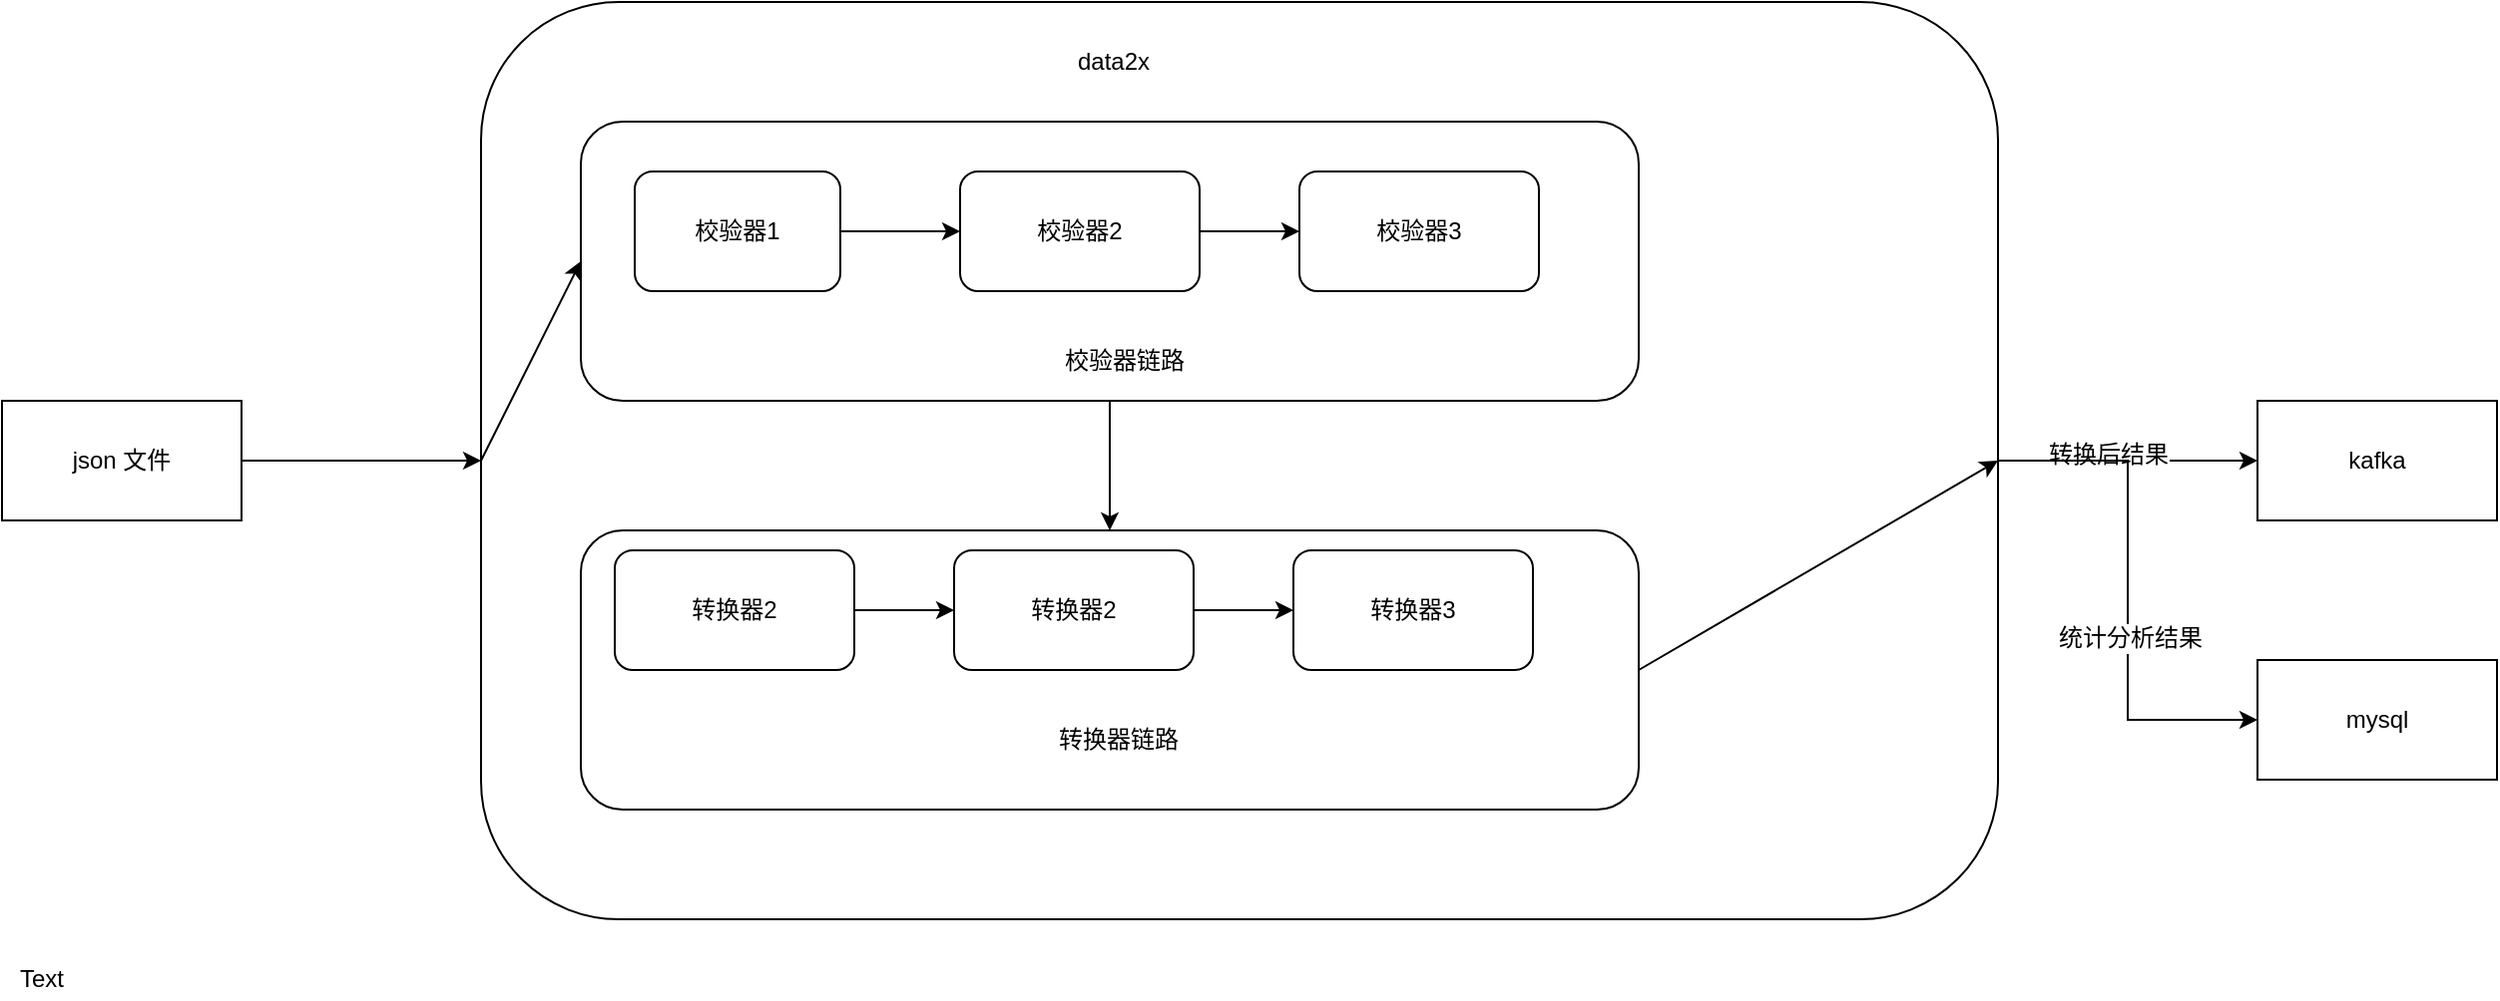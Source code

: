 <mxfile version="12.1.0" type="github" pages="1"><diagram id="au6HiNvWwsSPUJMfVJ_Z" name="第 1 页"><mxGraphModel dx="1408" dy="699" grid="1" gridSize="10" guides="1" tooltips="1" connect="1" arrows="1" fold="1" page="1" pageScale="1" pageWidth="827" pageHeight="1169" math="0" shadow="0"><root><mxCell id="0"/><mxCell id="1" parent="0"/><mxCell id="yQ0IrMMLRE9dR9wBPI8a-4" value="" style="edgeStyle=orthogonalEdgeStyle;rounded=0;orthogonalLoop=1;jettySize=auto;html=1;" parent="1" source="yQ0IrMMLRE9dR9wBPI8a-1" target="yQ0IrMMLRE9dR9wBPI8a-3" edge="1"><mxGeometry relative="1" as="geometry"/></mxCell><mxCell id="yQ0IrMMLRE9dR9wBPI8a-1" value="json&amp;nbsp;文件" style="rounded=0;whiteSpace=wrap;html=1;" parent="1" vertex="1"><mxGeometry x="10" y="410" width="120" height="60" as="geometry"/></mxCell><mxCell id="yQ0IrMMLRE9dR9wBPI8a-32" style="edgeStyle=orthogonalEdgeStyle;rounded=0;orthogonalLoop=1;jettySize=auto;html=1;" parent="1" source="yQ0IrMMLRE9dR9wBPI8a-3" target="yQ0IrMMLRE9dR9wBPI8a-31" edge="1"><mxGeometry relative="1" as="geometry"/></mxCell><mxCell id="yQ0IrMMLRE9dR9wBPI8a-38" value="转换后结果" style="text;html=1;resizable=0;points=[];align=center;verticalAlign=middle;labelBackgroundColor=#ffffff;" parent="yQ0IrMMLRE9dR9wBPI8a-32" vertex="1" connectable="0"><mxGeometry x="-0.154" y="3" relative="1" as="geometry"><mxPoint as="offset"/></mxGeometry></mxCell><mxCell id="yQ0IrMMLRE9dR9wBPI8a-39" style="edgeStyle=orthogonalEdgeStyle;rounded=0;orthogonalLoop=1;jettySize=auto;html=1;entryX=0;entryY=0.5;entryDx=0;entryDy=0;" parent="1" source="yQ0IrMMLRE9dR9wBPI8a-3" target="yQ0IrMMLRE9dR9wBPI8a-40" edge="1"><mxGeometry relative="1" as="geometry"><mxPoint x="1130" y="570" as="targetPoint"/></mxGeometry></mxCell><mxCell id="yQ0IrMMLRE9dR9wBPI8a-43" value="统计分析结果" style="text;html=1;resizable=0;points=[];align=center;verticalAlign=middle;labelBackgroundColor=#ffffff;" parent="yQ0IrMMLRE9dR9wBPI8a-39" vertex="1" connectable="0"><mxGeometry x="0.185" y="1" relative="1" as="geometry"><mxPoint as="offset"/></mxGeometry></mxCell><mxCell id="yQ0IrMMLRE9dR9wBPI8a-3" value="" style="rounded=1;whiteSpace=wrap;html=1;" parent="1" vertex="1"><mxGeometry x="250" y="210" width="760" height="460" as="geometry"/></mxCell><mxCell id="yQ0IrMMLRE9dR9wBPI8a-19" style="edgeStyle=orthogonalEdgeStyle;rounded=0;orthogonalLoop=1;jettySize=auto;html=1;entryX=0.5;entryY=0;entryDx=0;entryDy=0;" parent="1" source="yQ0IrMMLRE9dR9wBPI8a-5" target="yQ0IrMMLRE9dR9wBPI8a-12" edge="1"><mxGeometry relative="1" as="geometry"/></mxCell><mxCell id="yQ0IrMMLRE9dR9wBPI8a-5" value="" style="rounded=1;whiteSpace=wrap;html=1;" parent="1" vertex="1"><mxGeometry x="300" y="270" width="530" height="140" as="geometry"/></mxCell><mxCell id="cq2eB87vP5VEw5d2_S9s-2" style="edgeStyle=orthogonalEdgeStyle;rounded=0;orthogonalLoop=1;jettySize=auto;html=1;entryX=0;entryY=0.5;entryDx=0;entryDy=0;" edge="1" parent="1" source="yQ0IrMMLRE9dR9wBPI8a-6" target="yQ0IrMMLRE9dR9wBPI8a-7"><mxGeometry relative="1" as="geometry"/></mxCell><mxCell id="yQ0IrMMLRE9dR9wBPI8a-6" value="校验器1" style="rounded=1;whiteSpace=wrap;html=1;" parent="1" vertex="1"><mxGeometry x="327" y="295" width="103" height="60" as="geometry"/></mxCell><mxCell id="cq2eB87vP5VEw5d2_S9s-1" style="edgeStyle=orthogonalEdgeStyle;rounded=0;orthogonalLoop=1;jettySize=auto;html=1;" edge="1" parent="1" source="yQ0IrMMLRE9dR9wBPI8a-7" target="yQ0IrMMLRE9dR9wBPI8a-8"><mxGeometry relative="1" as="geometry"/></mxCell><mxCell id="yQ0IrMMLRE9dR9wBPI8a-7" value="&lt;span style=&quot;white-space: normal&quot;&gt;校验器2&lt;/span&gt;" style="rounded=1;whiteSpace=wrap;html=1;" parent="1" vertex="1"><mxGeometry x="490" y="295" width="120" height="60" as="geometry"/></mxCell><mxCell id="yQ0IrMMLRE9dR9wBPI8a-8" value="&lt;span style=&quot;white-space: normal&quot;&gt;校验器3&lt;/span&gt;" style="rounded=1;whiteSpace=wrap;html=1;" parent="1" vertex="1"><mxGeometry x="660" y="295" width="120" height="60" as="geometry"/></mxCell><mxCell id="yQ0IrMMLRE9dR9wBPI8a-9" value="Text" style="text;html=1;strokeColor=none;fillColor=none;align=center;verticalAlign=middle;whiteSpace=wrap;rounded=0;" parent="1" vertex="1"><mxGeometry x="10" y="690" width="40" height="20" as="geometry"/></mxCell><mxCell id="yQ0IrMMLRE9dR9wBPI8a-10" value="校验器链路" style="text;html=1;strokeColor=none;fillColor=none;align=center;verticalAlign=middle;whiteSpace=wrap;rounded=0;" parent="1" vertex="1"><mxGeometry x="525" y="380" width="95" height="20" as="geometry"/></mxCell><mxCell id="yQ0IrMMLRE9dR9wBPI8a-12" value="" style="rounded=1;whiteSpace=wrap;html=1;" parent="1" vertex="1"><mxGeometry x="300" y="475" width="530" height="140" as="geometry"/></mxCell><mxCell id="cq2eB87vP5VEw5d2_S9s-3" style="edgeStyle=orthogonalEdgeStyle;rounded=0;orthogonalLoop=1;jettySize=auto;html=1;entryX=0;entryY=0.5;entryDx=0;entryDy=0;" edge="1" parent="1" source="yQ0IrMMLRE9dR9wBPI8a-13" target="yQ0IrMMLRE9dR9wBPI8a-14"><mxGeometry relative="1" as="geometry"/></mxCell><mxCell id="yQ0IrMMLRE9dR9wBPI8a-13" value="转换器2" style="rounded=1;whiteSpace=wrap;html=1;" parent="1" vertex="1"><mxGeometry x="317" y="485" width="120" height="60" as="geometry"/></mxCell><mxCell id="cq2eB87vP5VEw5d2_S9s-4" style="edgeStyle=orthogonalEdgeStyle;rounded=0;orthogonalLoop=1;jettySize=auto;html=1;" edge="1" parent="1" source="yQ0IrMMLRE9dR9wBPI8a-14" target="yQ0IrMMLRE9dR9wBPI8a-15"><mxGeometry relative="1" as="geometry"/></mxCell><mxCell id="yQ0IrMMLRE9dR9wBPI8a-14" value="转换器2" style="rounded=1;whiteSpace=wrap;html=1;" parent="1" vertex="1"><mxGeometry x="487" y="485" width="120" height="60" as="geometry"/></mxCell><mxCell id="yQ0IrMMLRE9dR9wBPI8a-15" value="转换器3" style="rounded=1;whiteSpace=wrap;html=1;" parent="1" vertex="1"><mxGeometry x="657" y="485" width="120" height="60" as="geometry"/></mxCell><mxCell id="yQ0IrMMLRE9dR9wBPI8a-16" value="转换器链路" style="text;html=1;strokeColor=none;fillColor=none;align=center;verticalAlign=middle;whiteSpace=wrap;rounded=0;" parent="1" vertex="1"><mxGeometry x="522" y="570" width="95" height="20" as="geometry"/></mxCell><mxCell id="yQ0IrMMLRE9dR9wBPI8a-31" value="kafka" style="rounded=0;whiteSpace=wrap;html=1;" parent="1" vertex="1"><mxGeometry x="1140" y="410" width="120" height="60" as="geometry"/></mxCell><mxCell id="yQ0IrMMLRE9dR9wBPI8a-33" value="data2x" style="text;html=1;strokeColor=none;fillColor=none;align=center;verticalAlign=middle;whiteSpace=wrap;rounded=0;" parent="1" vertex="1"><mxGeometry x="547" y="230" width="40" height="20" as="geometry"/></mxCell><mxCell id="yQ0IrMMLRE9dR9wBPI8a-34" value="" style="endArrow=classic;html=1;entryX=1;entryY=0.5;entryDx=0;entryDy=0;" parent="1" target="yQ0IrMMLRE9dR9wBPI8a-3" edge="1"><mxGeometry width="50" height="50" relative="1" as="geometry"><mxPoint x="830" y="545" as="sourcePoint"/><mxPoint x="880" y="495" as="targetPoint"/></mxGeometry></mxCell><mxCell id="yQ0IrMMLRE9dR9wBPI8a-35" value="" style="endArrow=classic;html=1;entryX=0;entryY=0.5;entryDx=0;entryDy=0;" parent="1" target="yQ0IrMMLRE9dR9wBPI8a-5" edge="1"><mxGeometry width="50" height="50" relative="1" as="geometry"><mxPoint x="250" y="440" as="sourcePoint"/><mxPoint x="300" y="390" as="targetPoint"/></mxGeometry></mxCell><mxCell id="yQ0IrMMLRE9dR9wBPI8a-40" value="mysql" style="rounded=0;whiteSpace=wrap;html=1;" parent="1" vertex="1"><mxGeometry x="1140" y="540" width="120" height="60" as="geometry"/></mxCell></root></mxGraphModel></diagram></mxfile>
